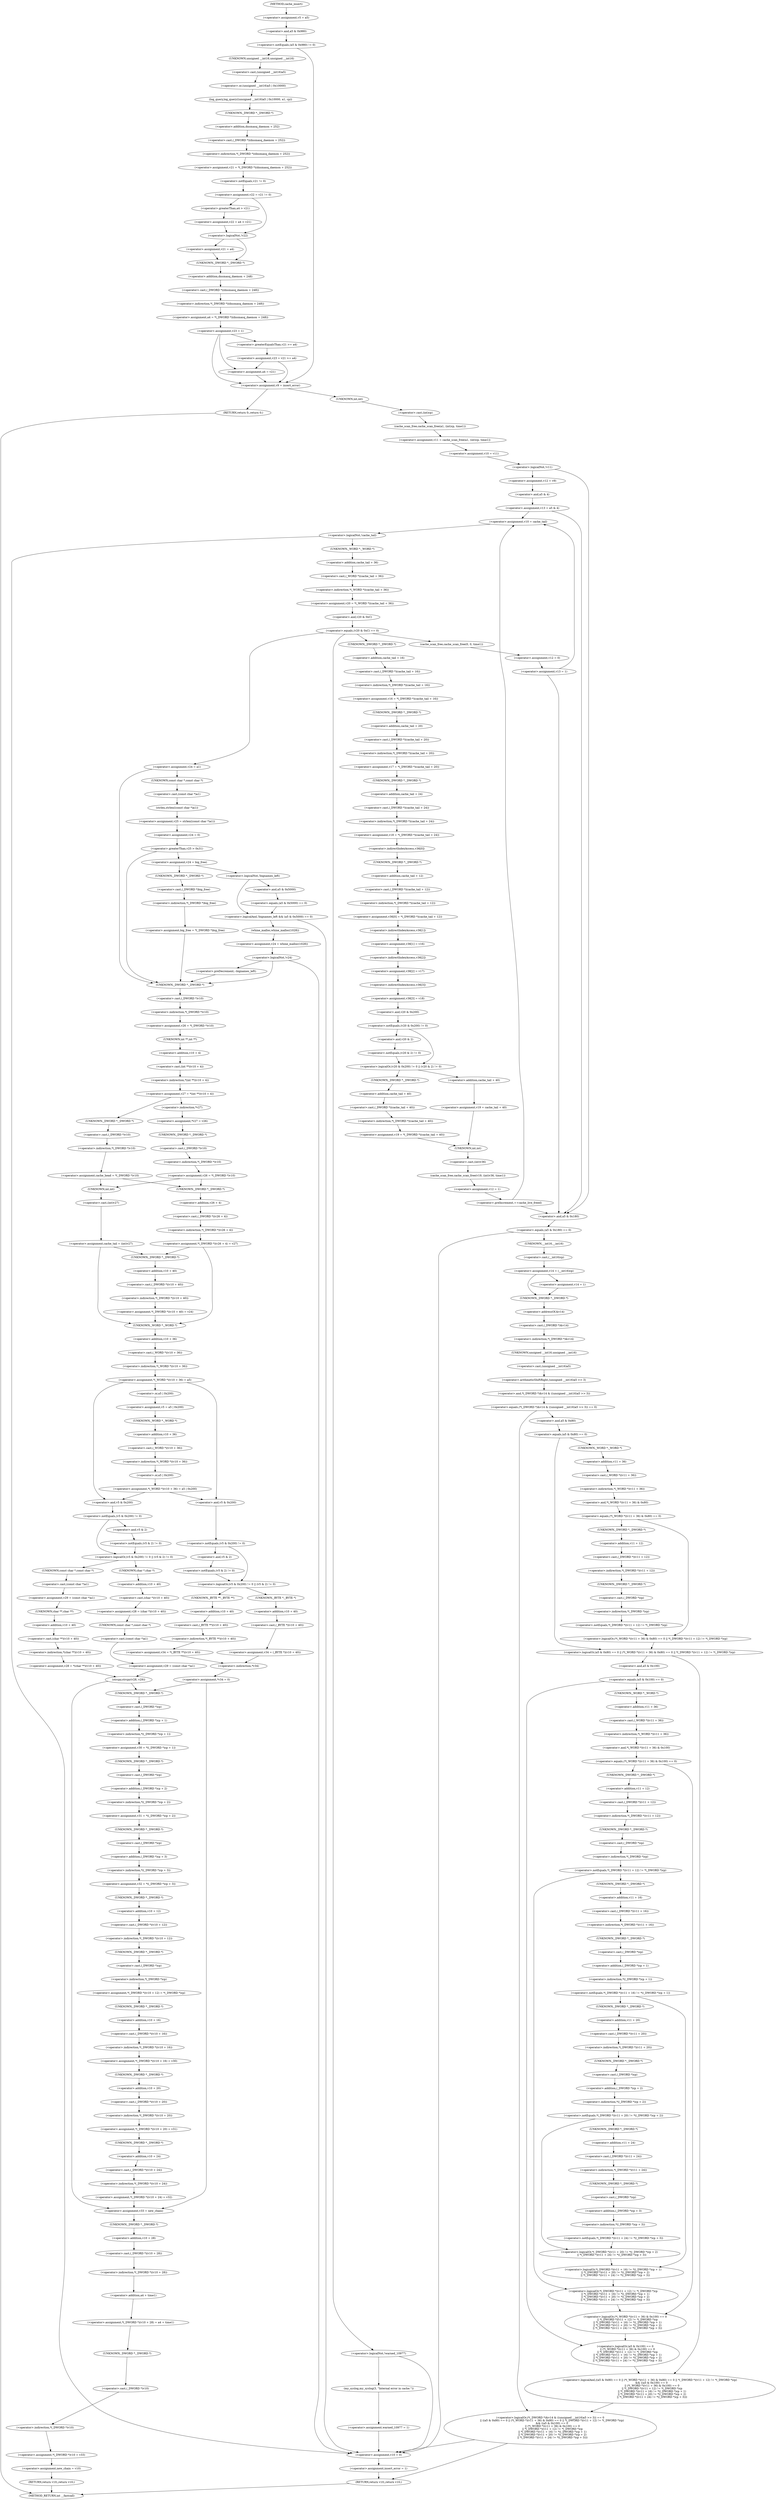 digraph cache_insert {  
"1000162" [label = "(<operator>.assignment,v5 = a5)" ]
"1000166" [label = "(<operator>.notEquals,(a5 & 0x980) != 0)" ]
"1000167" [label = "(<operator>.and,a5 & 0x980)" ]
"1000172" [label = "(log_query,log_query((unsigned __int16)a5 | 0x10000, a1, cp))" ]
"1000173" [label = "(<operator>.or,(unsigned __int16)a5 | 0x10000)" ]
"1000174" [label = "(<operator>.cast,(unsigned __int16)a5)" ]
"1000175" [label = "(UNKNOWN,unsigned __int16,unsigned __int16)" ]
"1000180" [label = "(<operator>.assignment,v21 = *(_DWORD *)(dnsmasq_daemon + 252))" ]
"1000182" [label = "(<operator>.indirection,*(_DWORD *)(dnsmasq_daemon + 252))" ]
"1000183" [label = "(<operator>.cast,(_DWORD *)(dnsmasq_daemon + 252))" ]
"1000184" [label = "(UNKNOWN,_DWORD *,_DWORD *)" ]
"1000185" [label = "(<operator>.addition,dnsmasq_daemon + 252)" ]
"1000188" [label = "(<operator>.assignment,v22 = v21 != 0)" ]
"1000190" [label = "(<operator>.notEquals,v21 != 0)" ]
"1000195" [label = "(<operator>.assignment,v22 = a4 > v21)" ]
"1000197" [label = "(<operator>.greaterThan,a4 > v21)" ]
"1000201" [label = "(<operator>.logicalNot,!v22)" ]
"1000203" [label = "(<operator>.assignment,v21 = a4)" ]
"1000206" [label = "(<operator>.assignment,a4 = *(_DWORD *)(dnsmasq_daemon + 248))" ]
"1000208" [label = "(<operator>.indirection,*(_DWORD *)(dnsmasq_daemon + 248))" ]
"1000209" [label = "(<operator>.cast,(_DWORD *)(dnsmasq_daemon + 248))" ]
"1000210" [label = "(UNKNOWN,_DWORD *,_DWORD *)" ]
"1000211" [label = "(<operator>.addition,dnsmasq_daemon + 248)" ]
"1000214" [label = "(<operator>.assignment,v23 = 1)" ]
"1000219" [label = "(<operator>.assignment,v23 = v21 >= a4)" ]
"1000221" [label = "(<operator>.greaterEqualsThan,v21 >= a4)" ]
"1000226" [label = "(<operator>.assignment,a4 = v21)" ]
"1000229" [label = "(<operator>.assignment,v9 = insert_error)" ]
"1000234" [label = "(RETURN,return 0;,return 0;)" ]
"1000236" [label = "(<operator>.assignment,v11 = cache_scan_free(a1, (int)cp, time1))" ]
"1000238" [label = "(cache_scan_free,cache_scan_free(a1, (int)cp, time1))" ]
"1000240" [label = "(<operator>.cast,(int)cp)" ]
"1000241" [label = "(UNKNOWN,int,int)" ]
"1000244" [label = "(<operator>.assignment,v10 = v11)" ]
"1000248" [label = "(<operator>.logicalNot,!v11)" ]
"1000251" [label = "(<operator>.assignment,v12 = v9)" ]
"1000254" [label = "(<operator>.assignment,v13 = a5 & 4)" ]
"1000256" [label = "(<operator>.and,a5 & 4)" ]
"1000262" [label = "(<operator>.assignment,v10 = cache_tail)" ]
"1000266" [label = "(<operator>.logicalNot,!cache_tail)" ]
"1000269" [label = "(<operator>.assignment,v20 = *(_WORD *)(cache_tail + 36))" ]
"1000271" [label = "(<operator>.indirection,*(_WORD *)(cache_tail + 36))" ]
"1000272" [label = "(<operator>.cast,(_WORD *)(cache_tail + 36))" ]
"1000273" [label = "(UNKNOWN,_WORD *,_WORD *)" ]
"1000274" [label = "(<operator>.addition,cache_tail + 36)" ]
"1000278" [label = "(<operator>.equals,(v20 & 0xC) == 0)" ]
"1000279" [label = "(<operator>.and,v20 & 0xC)" ]
"1000284" [label = "(<operator>.assignment,v24 = a1)" ]
"1000290" [label = "(<operator>.assignment,v25 = strlen((const char *)a1))" ]
"1000292" [label = "(strlen,strlen((const char *)a1))" ]
"1000293" [label = "(<operator>.cast,(const char *)a1)" ]
"1000294" [label = "(UNKNOWN,const char *,const char *)" ]
"1000296" [label = "(<operator>.assignment,v24 = 0)" ]
"1000300" [label = "(<operator>.greaterThan,v25 > 0x31)" ]
"1000304" [label = "(<operator>.assignment,v24 = big_free)" ]
"1000310" [label = "(<operator>.assignment,big_free = *(_DWORD *)big_free)" ]
"1000312" [label = "(<operator>.indirection,*(_DWORD *)big_free)" ]
"1000313" [label = "(<operator>.cast,(_DWORD *)big_free)" ]
"1000314" [label = "(UNKNOWN,_DWORD *,_DWORD *)" ]
"1000319" [label = "(<operator>.logicalAnd,!bignames_left && (a5 & 0x5000) == 0)" ]
"1000320" [label = "(<operator>.logicalNot,!bignames_left)" ]
"1000322" [label = "(<operator>.equals,(a5 & 0x5000) == 0)" ]
"1000323" [label = "(<operator>.and,a5 & 0x5000)" ]
"1000328" [label = "(<operator>.assignment,v24 = whine_malloc(1028))" ]
"1000330" [label = "(whine_malloc,whine_malloc(1028))" ]
"1000333" [label = "(<operator>.logicalNot,!v24)" ]
"1000338" [label = "(<operator>.preDecrement,--bignames_left)" ]
"1000340" [label = "(<operator>.assignment,v26 = *(_DWORD *)v10)" ]
"1000342" [label = "(<operator>.indirection,*(_DWORD *)v10)" ]
"1000343" [label = "(<operator>.cast,(_DWORD *)v10)" ]
"1000344" [label = "(UNKNOWN,_DWORD *,_DWORD *)" ]
"1000346" [label = "(<operator>.assignment,v27 = *(int **)(v10 + 4))" ]
"1000348" [label = "(<operator>.indirection,*(int **)(v10 + 4))" ]
"1000349" [label = "(<operator>.cast,(int **)(v10 + 4))" ]
"1000350" [label = "(UNKNOWN,int **,int **)" ]
"1000351" [label = "(<operator>.addition,v10 + 4)" ]
"1000357" [label = "(<operator>.assignment,*v27 = v26)" ]
"1000358" [label = "(<operator>.indirection,*v27)" ]
"1000361" [label = "(<operator>.assignment,v26 = *(_DWORD *)v10)" ]
"1000363" [label = "(<operator>.indirection,*(_DWORD *)v10)" ]
"1000364" [label = "(<operator>.cast,(_DWORD *)v10)" ]
"1000365" [label = "(UNKNOWN,_DWORD *,_DWORD *)" ]
"1000369" [label = "(<operator>.assignment,cache_head = *(_DWORD *)v10)" ]
"1000371" [label = "(<operator>.indirection,*(_DWORD *)v10)" ]
"1000372" [label = "(<operator>.cast,(_DWORD *)v10)" ]
"1000373" [label = "(UNKNOWN,_DWORD *,_DWORD *)" ]
"1000377" [label = "(<operator>.assignment,*(_DWORD *)(v26 + 4) = v27)" ]
"1000378" [label = "(<operator>.indirection,*(_DWORD *)(v26 + 4))" ]
"1000379" [label = "(<operator>.cast,(_DWORD *)(v26 + 4))" ]
"1000380" [label = "(UNKNOWN,_DWORD *,_DWORD *)" ]
"1000381" [label = "(<operator>.addition,v26 + 4)" ]
"1000386" [label = "(<operator>.assignment,cache_tail = (int)v27)" ]
"1000388" [label = "(<operator>.cast,(int)v27)" ]
"1000389" [label = "(UNKNOWN,int,int)" ]
"1000393" [label = "(<operator>.assignment,*(_DWORD *)(v10 + 40) = v24)" ]
"1000394" [label = "(<operator>.indirection,*(_DWORD *)(v10 + 40))" ]
"1000395" [label = "(<operator>.cast,(_DWORD *)(v10 + 40))" ]
"1000396" [label = "(UNKNOWN,_DWORD *,_DWORD *)" ]
"1000397" [label = "(<operator>.addition,v10 + 40)" ]
"1000401" [label = "(<operator>.assignment,*(_WORD *)(v10 + 36) = a5)" ]
"1000402" [label = "(<operator>.indirection,*(_WORD *)(v10 + 36))" ]
"1000403" [label = "(<operator>.cast,(_WORD *)(v10 + 36))" ]
"1000404" [label = "(UNKNOWN,_WORD *,_WORD *)" ]
"1000405" [label = "(<operator>.addition,v10 + 36)" ]
"1000412" [label = "(<operator>.assignment,v5 = a5 | 0x200)" ]
"1000414" [label = "(<operator>.or,a5 | 0x200)" ]
"1000417" [label = "(<operator>.assignment,*(_WORD *)(v10 + 36) = a5 | 0x200)" ]
"1000418" [label = "(<operator>.indirection,*(_WORD *)(v10 + 36))" ]
"1000419" [label = "(<operator>.cast,(_WORD *)(v10 + 36))" ]
"1000420" [label = "(UNKNOWN,_WORD *,_WORD *)" ]
"1000421" [label = "(<operator>.addition,v10 + 36)" ]
"1000424" [label = "(<operator>.or,a5 | 0x200)" ]
"1000431" [label = "(<operator>.logicalOr,(v5 & 0x200) != 0 || (v5 & 2) != 0)" ]
"1000432" [label = "(<operator>.notEquals,(v5 & 0x200) != 0)" ]
"1000433" [label = "(<operator>.and,v5 & 0x200)" ]
"1000437" [label = "(<operator>.notEquals,(v5 & 2) != 0)" ]
"1000438" [label = "(<operator>.and,v5 & 2)" ]
"1000443" [label = "(<operator>.assignment,v29 = (const char *)a1)" ]
"1000445" [label = "(<operator>.cast,(const char *)a1)" ]
"1000446" [label = "(UNKNOWN,const char *,const char *)" ]
"1000448" [label = "(<operator>.assignment,v28 = *(char **)(v10 + 40))" ]
"1000450" [label = "(<operator>.indirection,*(char **)(v10 + 40))" ]
"1000451" [label = "(<operator>.cast,(char **)(v10 + 40))" ]
"1000452" [label = "(UNKNOWN,char **,char **)" ]
"1000453" [label = "(<operator>.addition,v10 + 40)" ]
"1000458" [label = "(<operator>.assignment,v28 = (char *)(v10 + 40))" ]
"1000460" [label = "(<operator>.cast,(char *)(v10 + 40))" ]
"1000461" [label = "(UNKNOWN,char *,char *)" ]
"1000462" [label = "(<operator>.addition,v10 + 40)" ]
"1000465" [label = "(<operator>.assignment,v29 = (const char *)a1)" ]
"1000467" [label = "(<operator>.cast,(const char *)a1)" ]
"1000468" [label = "(UNKNOWN,const char *,const char *)" ]
"1000470" [label = "(strcpy,strcpy(v28, v29))" ]
"1000476" [label = "(<operator>.logicalOr,(v5 & 0x200) != 0 || (v5 & 2) != 0)" ]
"1000477" [label = "(<operator>.notEquals,(v5 & 0x200) != 0)" ]
"1000478" [label = "(<operator>.and,v5 & 0x200)" ]
"1000482" [label = "(<operator>.notEquals,(v5 & 2) != 0)" ]
"1000483" [label = "(<operator>.and,v5 & 2)" ]
"1000487" [label = "(<operator>.assignment,v34 = *(_BYTE **)(v10 + 40))" ]
"1000489" [label = "(<operator>.indirection,*(_BYTE **)(v10 + 40))" ]
"1000490" [label = "(<operator>.cast,(_BYTE **)(v10 + 40))" ]
"1000491" [label = "(UNKNOWN,_BYTE **,_BYTE **)" ]
"1000492" [label = "(<operator>.addition,v10 + 40)" ]
"1000496" [label = "(<operator>.assignment,v34 = (_BYTE *)(v10 + 40))" ]
"1000498" [label = "(<operator>.cast,(_BYTE *)(v10 + 40))" ]
"1000499" [label = "(UNKNOWN,_BYTE *,_BYTE *)" ]
"1000500" [label = "(<operator>.addition,v10 + 40)" ]
"1000503" [label = "(<operator>.assignment,*v34 = 0)" ]
"1000504" [label = "(<operator>.indirection,*v34)" ]
"1000510" [label = "(<operator>.assignment,v30 = *((_DWORD *)cp + 1))" ]
"1000512" [label = "(<operator>.indirection,*((_DWORD *)cp + 1))" ]
"1000513" [label = "(<operator>.addition,(_DWORD *)cp + 1)" ]
"1000514" [label = "(<operator>.cast,(_DWORD *)cp)" ]
"1000515" [label = "(UNKNOWN,_DWORD *,_DWORD *)" ]
"1000518" [label = "(<operator>.assignment,v31 = *((_DWORD *)cp + 2))" ]
"1000520" [label = "(<operator>.indirection,*((_DWORD *)cp + 2))" ]
"1000521" [label = "(<operator>.addition,(_DWORD *)cp + 2)" ]
"1000522" [label = "(<operator>.cast,(_DWORD *)cp)" ]
"1000523" [label = "(UNKNOWN,_DWORD *,_DWORD *)" ]
"1000526" [label = "(<operator>.assignment,v32 = *((_DWORD *)cp + 3))" ]
"1000528" [label = "(<operator>.indirection,*((_DWORD *)cp + 3))" ]
"1000529" [label = "(<operator>.addition,(_DWORD *)cp + 3)" ]
"1000530" [label = "(<operator>.cast,(_DWORD *)cp)" ]
"1000531" [label = "(UNKNOWN,_DWORD *,_DWORD *)" ]
"1000534" [label = "(<operator>.assignment,*(_DWORD *)(v10 + 12) = *(_DWORD *)cp)" ]
"1000535" [label = "(<operator>.indirection,*(_DWORD *)(v10 + 12))" ]
"1000536" [label = "(<operator>.cast,(_DWORD *)(v10 + 12))" ]
"1000537" [label = "(UNKNOWN,_DWORD *,_DWORD *)" ]
"1000538" [label = "(<operator>.addition,v10 + 12)" ]
"1000541" [label = "(<operator>.indirection,*(_DWORD *)cp)" ]
"1000542" [label = "(<operator>.cast,(_DWORD *)cp)" ]
"1000543" [label = "(UNKNOWN,_DWORD *,_DWORD *)" ]
"1000545" [label = "(<operator>.assignment,*(_DWORD *)(v10 + 16) = v30)" ]
"1000546" [label = "(<operator>.indirection,*(_DWORD *)(v10 + 16))" ]
"1000547" [label = "(<operator>.cast,(_DWORD *)(v10 + 16))" ]
"1000548" [label = "(UNKNOWN,_DWORD *,_DWORD *)" ]
"1000549" [label = "(<operator>.addition,v10 + 16)" ]
"1000553" [label = "(<operator>.assignment,*(_DWORD *)(v10 + 20) = v31)" ]
"1000554" [label = "(<operator>.indirection,*(_DWORD *)(v10 + 20))" ]
"1000555" [label = "(<operator>.cast,(_DWORD *)(v10 + 20))" ]
"1000556" [label = "(UNKNOWN,_DWORD *,_DWORD *)" ]
"1000557" [label = "(<operator>.addition,v10 + 20)" ]
"1000561" [label = "(<operator>.assignment,*(_DWORD *)(v10 + 24) = v32)" ]
"1000562" [label = "(<operator>.indirection,*(_DWORD *)(v10 + 24))" ]
"1000563" [label = "(<operator>.cast,(_DWORD *)(v10 + 24))" ]
"1000564" [label = "(UNKNOWN,_DWORD *,_DWORD *)" ]
"1000565" [label = "(<operator>.addition,v10 + 24)" ]
"1000569" [label = "(<operator>.assignment,v33 = new_chain)" ]
"1000572" [label = "(<operator>.assignment,*(_DWORD *)(v10 + 28) = a4 + time1)" ]
"1000573" [label = "(<operator>.indirection,*(_DWORD *)(v10 + 28))" ]
"1000574" [label = "(<operator>.cast,(_DWORD *)(v10 + 28))" ]
"1000575" [label = "(UNKNOWN,_DWORD *,_DWORD *)" ]
"1000576" [label = "(<operator>.addition,v10 + 28)" ]
"1000579" [label = "(<operator>.addition,a4 + time1)" ]
"1000582" [label = "(<operator>.assignment,*(_DWORD *)v10 = v33)" ]
"1000583" [label = "(<operator>.indirection,*(_DWORD *)v10)" ]
"1000584" [label = "(<operator>.cast,(_DWORD *)v10)" ]
"1000585" [label = "(UNKNOWN,_DWORD *,_DWORD *)" ]
"1000588" [label = "(<operator>.assignment,new_chain = v10)" ]
"1000591" [label = "(RETURN,return v10;,return v10;)" ]
"1000597" [label = "(<operator>.logicalNot,!warned_10977)" ]
"1000600" [label = "(my_syslog,my_syslog(3, \"Internal error in cache.\"))" ]
"1000603" [label = "(<operator>.assignment,warned_10977 = 1)" ]
"1000610" [label = "(<operator>.assignment,v16 = *(_DWORD *)(cache_tail + 16))" ]
"1000612" [label = "(<operator>.indirection,*(_DWORD *)(cache_tail + 16))" ]
"1000613" [label = "(<operator>.cast,(_DWORD *)(cache_tail + 16))" ]
"1000614" [label = "(UNKNOWN,_DWORD *,_DWORD *)" ]
"1000615" [label = "(<operator>.addition,cache_tail + 16)" ]
"1000618" [label = "(<operator>.assignment,v17 = *(_DWORD *)(cache_tail + 20))" ]
"1000620" [label = "(<operator>.indirection,*(_DWORD *)(cache_tail + 20))" ]
"1000621" [label = "(<operator>.cast,(_DWORD *)(cache_tail + 20))" ]
"1000622" [label = "(UNKNOWN,_DWORD *,_DWORD *)" ]
"1000623" [label = "(<operator>.addition,cache_tail + 20)" ]
"1000626" [label = "(<operator>.assignment,v18 = *(_DWORD *)(cache_tail + 24))" ]
"1000628" [label = "(<operator>.indirection,*(_DWORD *)(cache_tail + 24))" ]
"1000629" [label = "(<operator>.cast,(_DWORD *)(cache_tail + 24))" ]
"1000630" [label = "(UNKNOWN,_DWORD *,_DWORD *)" ]
"1000631" [label = "(<operator>.addition,cache_tail + 24)" ]
"1000634" [label = "(<operator>.assignment,v36[0] = *(_DWORD *)(cache_tail + 12))" ]
"1000635" [label = "(<operator>.indirectIndexAccess,v36[0])" ]
"1000638" [label = "(<operator>.indirection,*(_DWORD *)(cache_tail + 12))" ]
"1000639" [label = "(<operator>.cast,(_DWORD *)(cache_tail + 12))" ]
"1000640" [label = "(UNKNOWN,_DWORD *,_DWORD *)" ]
"1000641" [label = "(<operator>.addition,cache_tail + 12)" ]
"1000644" [label = "(<operator>.assignment,v36[1] = v16)" ]
"1000645" [label = "(<operator>.indirectIndexAccess,v36[1])" ]
"1000649" [label = "(<operator>.assignment,v36[2] = v17)" ]
"1000650" [label = "(<operator>.indirectIndexAccess,v36[2])" ]
"1000654" [label = "(<operator>.assignment,v36[3] = v18)" ]
"1000655" [label = "(<operator>.indirectIndexAccess,v36[3])" ]
"1000660" [label = "(<operator>.logicalOr,(v20 & 0x200) != 0 || (v20 & 2) != 0)" ]
"1000661" [label = "(<operator>.notEquals,(v20 & 0x200) != 0)" ]
"1000662" [label = "(<operator>.and,v20 & 0x200)" ]
"1000666" [label = "(<operator>.notEquals,(v20 & 2) != 0)" ]
"1000667" [label = "(<operator>.and,v20 & 2)" ]
"1000671" [label = "(<operator>.assignment,v19 = *(_DWORD *)(cache_tail + 40))" ]
"1000673" [label = "(<operator>.indirection,*(_DWORD *)(cache_tail + 40))" ]
"1000674" [label = "(<operator>.cast,(_DWORD *)(cache_tail + 40))" ]
"1000675" [label = "(UNKNOWN,_DWORD *,_DWORD *)" ]
"1000676" [label = "(<operator>.addition,cache_tail + 40)" ]
"1000680" [label = "(<operator>.assignment,v19 = cache_tail + 40)" ]
"1000682" [label = "(<operator>.addition,cache_tail + 40)" ]
"1000685" [label = "(cache_scan_free,cache_scan_free(v19, (int)v36, time1))" ]
"1000687" [label = "(<operator>.cast,(int)v36)" ]
"1000688" [label = "(UNKNOWN,int,int)" ]
"1000691" [label = "(<operator>.assignment,v12 = 1)" ]
"1000694" [label = "(<operator>.preIncrement,++cache_live_freed)" ]
"1000698" [label = "(cache_scan_free,cache_scan_free(0, 0, time1))" ]
"1000702" [label = "(<operator>.assignment,v12 = 0)" ]
"1000705" [label = "(<operator>.assignment,v13 = 1)" ]
"1000709" [label = "(<operator>.equals,(a5 & 0x180) == 0)" ]
"1000710" [label = "(<operator>.and,a5 & 0x180)" ]
"1000715" [label = "(<operator>.assignment,v14 = (__int16)cp)" ]
"1000717" [label = "(<operator>.cast,(__int16)cp)" ]
"1000718" [label = "(UNKNOWN,__int16,__int16)" ]
"1000722" [label = "(<operator>.assignment,v14 = 1)" ]
"1000726" [label = "(<operator>.logicalOr,(*(_DWORD *)&v14 & ((unsigned __int16)a5 >> 3)) == 0\n    || ((a5 & 0x80) == 0 || (*(_WORD *)(v11 + 36) & 0x80) == 0 || *(_DWORD *)(v11 + 12) != *(_DWORD *)cp)\n    && ((a5 & 0x100) == 0\n     || (*(_WORD *)(v11 + 36) & 0x100) == 0\n     || *(_DWORD *)(v11 + 12) != *(_DWORD *)cp\n     || *(_DWORD *)(v11 + 16) != *((_DWORD *)cp + 1)\n     || *(_DWORD *)(v11 + 20) != *((_DWORD *)cp + 2)\n     || *(_DWORD *)(v11 + 24) != *((_DWORD *)cp + 3)))" ]
"1000727" [label = "(<operator>.equals,(*(_DWORD *)&v14 & ((unsigned __int16)a5 >> 3)) == 0)" ]
"1000728" [label = "(<operator>.and,*(_DWORD *)&v14 & ((unsigned __int16)a5 >> 3))" ]
"1000729" [label = "(<operator>.indirection,*(_DWORD *)&v14)" ]
"1000730" [label = "(<operator>.cast,(_DWORD *)&v14)" ]
"1000731" [label = "(UNKNOWN,_DWORD *,_DWORD *)" ]
"1000732" [label = "(<operator>.addressOf,&v14)" ]
"1000734" [label = "(<operator>.arithmeticShiftRight,(unsigned __int16)a5 >> 3)" ]
"1000735" [label = "(<operator>.cast,(unsigned __int16)a5)" ]
"1000736" [label = "(UNKNOWN,unsigned __int16,unsigned __int16)" ]
"1000740" [label = "(<operator>.logicalAnd,((a5 & 0x80) == 0 || (*(_WORD *)(v11 + 36) & 0x80) == 0 || *(_DWORD *)(v11 + 12) != *(_DWORD *)cp)\n    && ((a5 & 0x100) == 0\n     || (*(_WORD *)(v11 + 36) & 0x100) == 0\n     || *(_DWORD *)(v11 + 12) != *(_DWORD *)cp\n     || *(_DWORD *)(v11 + 16) != *((_DWORD *)cp + 1)\n     || *(_DWORD *)(v11 + 20) != *((_DWORD *)cp + 2)\n     || *(_DWORD *)(v11 + 24) != *((_DWORD *)cp + 3)))" ]
"1000741" [label = "(<operator>.logicalOr,(a5 & 0x80) == 0 || (*(_WORD *)(v11 + 36) & 0x80) == 0 || *(_DWORD *)(v11 + 12) != *(_DWORD *)cp)" ]
"1000742" [label = "(<operator>.equals,(a5 & 0x80) == 0)" ]
"1000743" [label = "(<operator>.and,a5 & 0x80)" ]
"1000747" [label = "(<operator>.logicalOr,(*(_WORD *)(v11 + 36) & 0x80) == 0 || *(_DWORD *)(v11 + 12) != *(_DWORD *)cp)" ]
"1000748" [label = "(<operator>.equals,(*(_WORD *)(v11 + 36) & 0x80) == 0)" ]
"1000749" [label = "(<operator>.and,*(_WORD *)(v11 + 36) & 0x80)" ]
"1000750" [label = "(<operator>.indirection,*(_WORD *)(v11 + 36))" ]
"1000751" [label = "(<operator>.cast,(_WORD *)(v11 + 36))" ]
"1000752" [label = "(UNKNOWN,_WORD *,_WORD *)" ]
"1000753" [label = "(<operator>.addition,v11 + 36)" ]
"1000758" [label = "(<operator>.notEquals,*(_DWORD *)(v11 + 12) != *(_DWORD *)cp)" ]
"1000759" [label = "(<operator>.indirection,*(_DWORD *)(v11 + 12))" ]
"1000760" [label = "(<operator>.cast,(_DWORD *)(v11 + 12))" ]
"1000761" [label = "(UNKNOWN,_DWORD *,_DWORD *)" ]
"1000762" [label = "(<operator>.addition,v11 + 12)" ]
"1000765" [label = "(<operator>.indirection,*(_DWORD *)cp)" ]
"1000766" [label = "(<operator>.cast,(_DWORD *)cp)" ]
"1000767" [label = "(UNKNOWN,_DWORD *,_DWORD *)" ]
"1000769" [label = "(<operator>.logicalOr,(a5 & 0x100) == 0\n     || (*(_WORD *)(v11 + 36) & 0x100) == 0\n     || *(_DWORD *)(v11 + 12) != *(_DWORD *)cp\n     || *(_DWORD *)(v11 + 16) != *((_DWORD *)cp + 1)\n     || *(_DWORD *)(v11 + 20) != *((_DWORD *)cp + 2)\n     || *(_DWORD *)(v11 + 24) != *((_DWORD *)cp + 3))" ]
"1000770" [label = "(<operator>.equals,(a5 & 0x100) == 0)" ]
"1000771" [label = "(<operator>.and,a5 & 0x100)" ]
"1000775" [label = "(<operator>.logicalOr,(*(_WORD *)(v11 + 36) & 0x100) == 0\n     || *(_DWORD *)(v11 + 12) != *(_DWORD *)cp\n     || *(_DWORD *)(v11 + 16) != *((_DWORD *)cp + 1)\n     || *(_DWORD *)(v11 + 20) != *((_DWORD *)cp + 2)\n     || *(_DWORD *)(v11 + 24) != *((_DWORD *)cp + 3))" ]
"1000776" [label = "(<operator>.equals,(*(_WORD *)(v11 + 36) & 0x100) == 0)" ]
"1000777" [label = "(<operator>.and,*(_WORD *)(v11 + 36) & 0x100)" ]
"1000778" [label = "(<operator>.indirection,*(_WORD *)(v11 + 36))" ]
"1000779" [label = "(<operator>.cast,(_WORD *)(v11 + 36))" ]
"1000780" [label = "(UNKNOWN,_WORD *,_WORD *)" ]
"1000781" [label = "(<operator>.addition,v11 + 36)" ]
"1000786" [label = "(<operator>.logicalOr,*(_DWORD *)(v11 + 12) != *(_DWORD *)cp\n     || *(_DWORD *)(v11 + 16) != *((_DWORD *)cp + 1)\n     || *(_DWORD *)(v11 + 20) != *((_DWORD *)cp + 2)\n     || *(_DWORD *)(v11 + 24) != *((_DWORD *)cp + 3))" ]
"1000787" [label = "(<operator>.notEquals,*(_DWORD *)(v11 + 12) != *(_DWORD *)cp)" ]
"1000788" [label = "(<operator>.indirection,*(_DWORD *)(v11 + 12))" ]
"1000789" [label = "(<operator>.cast,(_DWORD *)(v11 + 12))" ]
"1000790" [label = "(UNKNOWN,_DWORD *,_DWORD *)" ]
"1000791" [label = "(<operator>.addition,v11 + 12)" ]
"1000794" [label = "(<operator>.indirection,*(_DWORD *)cp)" ]
"1000795" [label = "(<operator>.cast,(_DWORD *)cp)" ]
"1000796" [label = "(UNKNOWN,_DWORD *,_DWORD *)" ]
"1000798" [label = "(<operator>.logicalOr,*(_DWORD *)(v11 + 16) != *((_DWORD *)cp + 1)\n     || *(_DWORD *)(v11 + 20) != *((_DWORD *)cp + 2)\n     || *(_DWORD *)(v11 + 24) != *((_DWORD *)cp + 3))" ]
"1000799" [label = "(<operator>.notEquals,*(_DWORD *)(v11 + 16) != *((_DWORD *)cp + 1))" ]
"1000800" [label = "(<operator>.indirection,*(_DWORD *)(v11 + 16))" ]
"1000801" [label = "(<operator>.cast,(_DWORD *)(v11 + 16))" ]
"1000802" [label = "(UNKNOWN,_DWORD *,_DWORD *)" ]
"1000803" [label = "(<operator>.addition,v11 + 16)" ]
"1000806" [label = "(<operator>.indirection,*((_DWORD *)cp + 1))" ]
"1000807" [label = "(<operator>.addition,(_DWORD *)cp + 1)" ]
"1000808" [label = "(<operator>.cast,(_DWORD *)cp)" ]
"1000809" [label = "(UNKNOWN,_DWORD *,_DWORD *)" ]
"1000812" [label = "(<operator>.logicalOr,*(_DWORD *)(v11 + 20) != *((_DWORD *)cp + 2)\n     || *(_DWORD *)(v11 + 24) != *((_DWORD *)cp + 3))" ]
"1000813" [label = "(<operator>.notEquals,*(_DWORD *)(v11 + 20) != *((_DWORD *)cp + 2))" ]
"1000814" [label = "(<operator>.indirection,*(_DWORD *)(v11 + 20))" ]
"1000815" [label = "(<operator>.cast,(_DWORD *)(v11 + 20))" ]
"1000816" [label = "(UNKNOWN,_DWORD *,_DWORD *)" ]
"1000817" [label = "(<operator>.addition,v11 + 20)" ]
"1000820" [label = "(<operator>.indirection,*((_DWORD *)cp + 2))" ]
"1000821" [label = "(<operator>.addition,(_DWORD *)cp + 2)" ]
"1000822" [label = "(<operator>.cast,(_DWORD *)cp)" ]
"1000823" [label = "(UNKNOWN,_DWORD *,_DWORD *)" ]
"1000826" [label = "(<operator>.notEquals,*(_DWORD *)(v11 + 24) != *((_DWORD *)cp + 3))" ]
"1000827" [label = "(<operator>.indirection,*(_DWORD *)(v11 + 24))" ]
"1000828" [label = "(<operator>.cast,(_DWORD *)(v11 + 24))" ]
"1000829" [label = "(UNKNOWN,_DWORD *,_DWORD *)" ]
"1000830" [label = "(<operator>.addition,v11 + 24)" ]
"1000833" [label = "(<operator>.indirection,*((_DWORD *)cp + 3))" ]
"1000834" [label = "(<operator>.addition,(_DWORD *)cp + 3)" ]
"1000835" [label = "(<operator>.cast,(_DWORD *)cp)" ]
"1000836" [label = "(UNKNOWN,_DWORD *,_DWORD *)" ]
"1000841" [label = "(<operator>.assignment,v10 = 0)" ]
"1000844" [label = "(<operator>.assignment,insert_error = 1)" ]
"1000847" [label = "(RETURN,return v10;,return v10;)" ]
"1000128" [label = "(METHOD,cache_insert)" ]
"1000849" [label = "(METHOD_RETURN,int __fastcall)" ]
  "1000162" -> "1000167" 
  "1000166" -> "1000175" 
  "1000166" -> "1000229" 
  "1000167" -> "1000166" 
  "1000172" -> "1000184" 
  "1000173" -> "1000172" 
  "1000174" -> "1000173" 
  "1000175" -> "1000174" 
  "1000180" -> "1000190" 
  "1000182" -> "1000180" 
  "1000183" -> "1000182" 
  "1000184" -> "1000185" 
  "1000185" -> "1000183" 
  "1000188" -> "1000197" 
  "1000188" -> "1000201" 
  "1000190" -> "1000188" 
  "1000195" -> "1000201" 
  "1000197" -> "1000195" 
  "1000201" -> "1000203" 
  "1000201" -> "1000210" 
  "1000203" -> "1000210" 
  "1000206" -> "1000214" 
  "1000208" -> "1000206" 
  "1000209" -> "1000208" 
  "1000210" -> "1000211" 
  "1000211" -> "1000209" 
  "1000214" -> "1000221" 
  "1000214" -> "1000226" 
  "1000214" -> "1000229" 
  "1000219" -> "1000226" 
  "1000219" -> "1000229" 
  "1000221" -> "1000219" 
  "1000226" -> "1000229" 
  "1000229" -> "1000234" 
  "1000229" -> "1000241" 
  "1000234" -> "1000849" 
  "1000236" -> "1000244" 
  "1000238" -> "1000236" 
  "1000240" -> "1000238" 
  "1000241" -> "1000240" 
  "1000244" -> "1000248" 
  "1000248" -> "1000251" 
  "1000248" -> "1000710" 
  "1000251" -> "1000256" 
  "1000254" -> "1000262" 
  "1000254" -> "1000710" 
  "1000256" -> "1000254" 
  "1000262" -> "1000266" 
  "1000266" -> "1000841" 
  "1000266" -> "1000273" 
  "1000269" -> "1000279" 
  "1000271" -> "1000269" 
  "1000272" -> "1000271" 
  "1000273" -> "1000274" 
  "1000274" -> "1000272" 
  "1000278" -> "1000284" 
  "1000278" -> "1000597" 
  "1000278" -> "1000614" 
  "1000278" -> "1000698" 
  "1000279" -> "1000278" 
  "1000284" -> "1000294" 
  "1000284" -> "1000344" 
  "1000290" -> "1000296" 
  "1000292" -> "1000290" 
  "1000293" -> "1000292" 
  "1000294" -> "1000293" 
  "1000296" -> "1000300" 
  "1000300" -> "1000304" 
  "1000300" -> "1000344" 
  "1000304" -> "1000314" 
  "1000304" -> "1000320" 
  "1000310" -> "1000344" 
  "1000312" -> "1000310" 
  "1000313" -> "1000312" 
  "1000314" -> "1000313" 
  "1000319" -> "1000841" 
  "1000319" -> "1000330" 
  "1000320" -> "1000319" 
  "1000320" -> "1000323" 
  "1000322" -> "1000319" 
  "1000323" -> "1000322" 
  "1000328" -> "1000333" 
  "1000330" -> "1000328" 
  "1000333" -> "1000841" 
  "1000333" -> "1000338" 
  "1000333" -> "1000344" 
  "1000338" -> "1000344" 
  "1000340" -> "1000350" 
  "1000342" -> "1000340" 
  "1000343" -> "1000342" 
  "1000344" -> "1000343" 
  "1000346" -> "1000358" 
  "1000346" -> "1000373" 
  "1000348" -> "1000346" 
  "1000349" -> "1000348" 
  "1000350" -> "1000351" 
  "1000351" -> "1000349" 
  "1000357" -> "1000365" 
  "1000358" -> "1000357" 
  "1000361" -> "1000380" 
  "1000361" -> "1000389" 
  "1000363" -> "1000361" 
  "1000364" -> "1000363" 
  "1000365" -> "1000364" 
  "1000369" -> "1000380" 
  "1000369" -> "1000389" 
  "1000371" -> "1000369" 
  "1000372" -> "1000371" 
  "1000373" -> "1000372" 
  "1000377" -> "1000396" 
  "1000377" -> "1000404" 
  "1000378" -> "1000377" 
  "1000379" -> "1000378" 
  "1000380" -> "1000381" 
  "1000381" -> "1000379" 
  "1000386" -> "1000396" 
  "1000386" -> "1000404" 
  "1000388" -> "1000386" 
  "1000389" -> "1000388" 
  "1000393" -> "1000404" 
  "1000394" -> "1000393" 
  "1000395" -> "1000394" 
  "1000396" -> "1000397" 
  "1000397" -> "1000395" 
  "1000401" -> "1000414" 
  "1000401" -> "1000433" 
  "1000401" -> "1000478" 
  "1000402" -> "1000401" 
  "1000403" -> "1000402" 
  "1000404" -> "1000405" 
  "1000405" -> "1000403" 
  "1000412" -> "1000420" 
  "1000414" -> "1000412" 
  "1000417" -> "1000433" 
  "1000417" -> "1000478" 
  "1000418" -> "1000424" 
  "1000419" -> "1000418" 
  "1000420" -> "1000421" 
  "1000421" -> "1000419" 
  "1000424" -> "1000417" 
  "1000431" -> "1000446" 
  "1000431" -> "1000461" 
  "1000432" -> "1000431" 
  "1000432" -> "1000438" 
  "1000433" -> "1000432" 
  "1000437" -> "1000431" 
  "1000438" -> "1000437" 
  "1000443" -> "1000452" 
  "1000445" -> "1000443" 
  "1000446" -> "1000445" 
  "1000448" -> "1000470" 
  "1000450" -> "1000448" 
  "1000451" -> "1000450" 
  "1000452" -> "1000453" 
  "1000453" -> "1000451" 
  "1000458" -> "1000468" 
  "1000460" -> "1000458" 
  "1000461" -> "1000462" 
  "1000462" -> "1000460" 
  "1000465" -> "1000470" 
  "1000467" -> "1000465" 
  "1000468" -> "1000467" 
  "1000470" -> "1000515" 
  "1000470" -> "1000569" 
  "1000476" -> "1000491" 
  "1000476" -> "1000499" 
  "1000477" -> "1000476" 
  "1000477" -> "1000483" 
  "1000478" -> "1000477" 
  "1000482" -> "1000476" 
  "1000483" -> "1000482" 
  "1000487" -> "1000504" 
  "1000489" -> "1000487" 
  "1000490" -> "1000489" 
  "1000491" -> "1000492" 
  "1000492" -> "1000490" 
  "1000496" -> "1000504" 
  "1000498" -> "1000496" 
  "1000499" -> "1000500" 
  "1000500" -> "1000498" 
  "1000503" -> "1000515" 
  "1000503" -> "1000569" 
  "1000504" -> "1000503" 
  "1000510" -> "1000523" 
  "1000512" -> "1000510" 
  "1000513" -> "1000512" 
  "1000514" -> "1000513" 
  "1000515" -> "1000514" 
  "1000518" -> "1000531" 
  "1000520" -> "1000518" 
  "1000521" -> "1000520" 
  "1000522" -> "1000521" 
  "1000523" -> "1000522" 
  "1000526" -> "1000537" 
  "1000528" -> "1000526" 
  "1000529" -> "1000528" 
  "1000530" -> "1000529" 
  "1000531" -> "1000530" 
  "1000534" -> "1000548" 
  "1000535" -> "1000543" 
  "1000536" -> "1000535" 
  "1000537" -> "1000538" 
  "1000538" -> "1000536" 
  "1000541" -> "1000534" 
  "1000542" -> "1000541" 
  "1000543" -> "1000542" 
  "1000545" -> "1000556" 
  "1000546" -> "1000545" 
  "1000547" -> "1000546" 
  "1000548" -> "1000549" 
  "1000549" -> "1000547" 
  "1000553" -> "1000564" 
  "1000554" -> "1000553" 
  "1000555" -> "1000554" 
  "1000556" -> "1000557" 
  "1000557" -> "1000555" 
  "1000561" -> "1000569" 
  "1000562" -> "1000561" 
  "1000563" -> "1000562" 
  "1000564" -> "1000565" 
  "1000565" -> "1000563" 
  "1000569" -> "1000575" 
  "1000572" -> "1000585" 
  "1000573" -> "1000579" 
  "1000574" -> "1000573" 
  "1000575" -> "1000576" 
  "1000576" -> "1000574" 
  "1000579" -> "1000572" 
  "1000582" -> "1000588" 
  "1000583" -> "1000582" 
  "1000584" -> "1000583" 
  "1000585" -> "1000584" 
  "1000588" -> "1000591" 
  "1000591" -> "1000849" 
  "1000597" -> "1000600" 
  "1000597" -> "1000841" 
  "1000600" -> "1000603" 
  "1000603" -> "1000841" 
  "1000610" -> "1000622" 
  "1000612" -> "1000610" 
  "1000613" -> "1000612" 
  "1000614" -> "1000615" 
  "1000615" -> "1000613" 
  "1000618" -> "1000630" 
  "1000620" -> "1000618" 
  "1000621" -> "1000620" 
  "1000622" -> "1000623" 
  "1000623" -> "1000621" 
  "1000626" -> "1000635" 
  "1000628" -> "1000626" 
  "1000629" -> "1000628" 
  "1000630" -> "1000631" 
  "1000631" -> "1000629" 
  "1000634" -> "1000645" 
  "1000635" -> "1000640" 
  "1000638" -> "1000634" 
  "1000639" -> "1000638" 
  "1000640" -> "1000641" 
  "1000641" -> "1000639" 
  "1000644" -> "1000650" 
  "1000645" -> "1000644" 
  "1000649" -> "1000655" 
  "1000650" -> "1000649" 
  "1000654" -> "1000662" 
  "1000655" -> "1000654" 
  "1000660" -> "1000675" 
  "1000660" -> "1000682" 
  "1000661" -> "1000660" 
  "1000661" -> "1000667" 
  "1000662" -> "1000661" 
  "1000666" -> "1000660" 
  "1000667" -> "1000666" 
  "1000671" -> "1000688" 
  "1000673" -> "1000671" 
  "1000674" -> "1000673" 
  "1000675" -> "1000676" 
  "1000676" -> "1000674" 
  "1000680" -> "1000688" 
  "1000682" -> "1000680" 
  "1000685" -> "1000691" 
  "1000687" -> "1000685" 
  "1000688" -> "1000687" 
  "1000691" -> "1000694" 
  "1000694" -> "1000262" 
  "1000694" -> "1000710" 
  "1000698" -> "1000702" 
  "1000702" -> "1000705" 
  "1000705" -> "1000262" 
  "1000705" -> "1000710" 
  "1000709" -> "1000841" 
  "1000709" -> "1000718" 
  "1000710" -> "1000709" 
  "1000715" -> "1000731" 
  "1000715" -> "1000722" 
  "1000717" -> "1000715" 
  "1000718" -> "1000717" 
  "1000722" -> "1000731" 
  "1000726" -> "1000841" 
  "1000726" -> "1000847" 
  "1000727" -> "1000726" 
  "1000727" -> "1000743" 
  "1000728" -> "1000727" 
  "1000729" -> "1000736" 
  "1000730" -> "1000729" 
  "1000731" -> "1000732" 
  "1000732" -> "1000730" 
  "1000734" -> "1000728" 
  "1000735" -> "1000734" 
  "1000736" -> "1000735" 
  "1000740" -> "1000726" 
  "1000741" -> "1000740" 
  "1000741" -> "1000771" 
  "1000742" -> "1000752" 
  "1000742" -> "1000741" 
  "1000743" -> "1000742" 
  "1000747" -> "1000741" 
  "1000748" -> "1000761" 
  "1000748" -> "1000747" 
  "1000749" -> "1000748" 
  "1000750" -> "1000749" 
  "1000751" -> "1000750" 
  "1000752" -> "1000753" 
  "1000753" -> "1000751" 
  "1000758" -> "1000747" 
  "1000759" -> "1000767" 
  "1000760" -> "1000759" 
  "1000761" -> "1000762" 
  "1000762" -> "1000760" 
  "1000765" -> "1000758" 
  "1000766" -> "1000765" 
  "1000767" -> "1000766" 
  "1000769" -> "1000740" 
  "1000770" -> "1000780" 
  "1000770" -> "1000769" 
  "1000771" -> "1000770" 
  "1000775" -> "1000769" 
  "1000776" -> "1000790" 
  "1000776" -> "1000775" 
  "1000777" -> "1000776" 
  "1000778" -> "1000777" 
  "1000779" -> "1000778" 
  "1000780" -> "1000781" 
  "1000781" -> "1000779" 
  "1000786" -> "1000775" 
  "1000787" -> "1000802" 
  "1000787" -> "1000786" 
  "1000788" -> "1000796" 
  "1000789" -> "1000788" 
  "1000790" -> "1000791" 
  "1000791" -> "1000789" 
  "1000794" -> "1000787" 
  "1000795" -> "1000794" 
  "1000796" -> "1000795" 
  "1000798" -> "1000786" 
  "1000799" -> "1000816" 
  "1000799" -> "1000798" 
  "1000800" -> "1000809" 
  "1000801" -> "1000800" 
  "1000802" -> "1000803" 
  "1000803" -> "1000801" 
  "1000806" -> "1000799" 
  "1000807" -> "1000806" 
  "1000808" -> "1000807" 
  "1000809" -> "1000808" 
  "1000812" -> "1000798" 
  "1000813" -> "1000829" 
  "1000813" -> "1000812" 
  "1000814" -> "1000823" 
  "1000815" -> "1000814" 
  "1000816" -> "1000817" 
  "1000817" -> "1000815" 
  "1000820" -> "1000813" 
  "1000821" -> "1000820" 
  "1000822" -> "1000821" 
  "1000823" -> "1000822" 
  "1000826" -> "1000812" 
  "1000827" -> "1000836" 
  "1000828" -> "1000827" 
  "1000829" -> "1000830" 
  "1000830" -> "1000828" 
  "1000833" -> "1000826" 
  "1000834" -> "1000833" 
  "1000835" -> "1000834" 
  "1000836" -> "1000835" 
  "1000841" -> "1000844" 
  "1000844" -> "1000847" 
  "1000847" -> "1000849" 
  "1000128" -> "1000162" 
}
